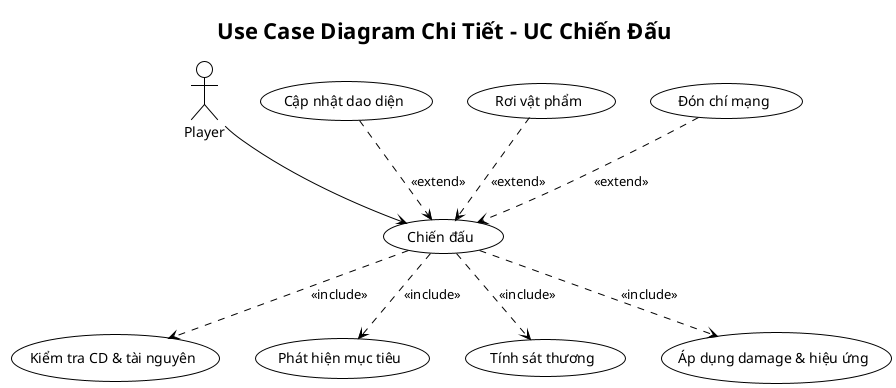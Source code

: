 @startuml UC_Chien_Dau
!theme plain

title Use Case Diagram Chi Tiết - UC Chiến Đấu

actor "Player" as P

usecase "Chiến đấu" as MainUC
usecase "Kiểm tra CD & tài nguyên" as UC1
usecase "Phát hiện mục tiêu" as UC2
usecase "Tính sát thương" as UC3
usecase "Áp dụng damage & hiệu ứng" as UC4
usecase "Cập nhật dao diện" as UC5
usecase "Rơi vật phẩm" as UC6
usecase "Đón chí mạng" as UC7

' Main relationship
P --> MainUC

' Include relationships
MainUC ..> UC1 : <<include>>
MainUC ..> UC2 : <<include>>
MainUC ..> UC3 : <<include>>
MainUC ..> UC4 : <<include>>

' Extend relationships
UC5 ..> MainUC : <<extend>>
UC6 ..> MainUC : <<extend>>
UC7 ..> MainUC : <<extend>>

@enduml
